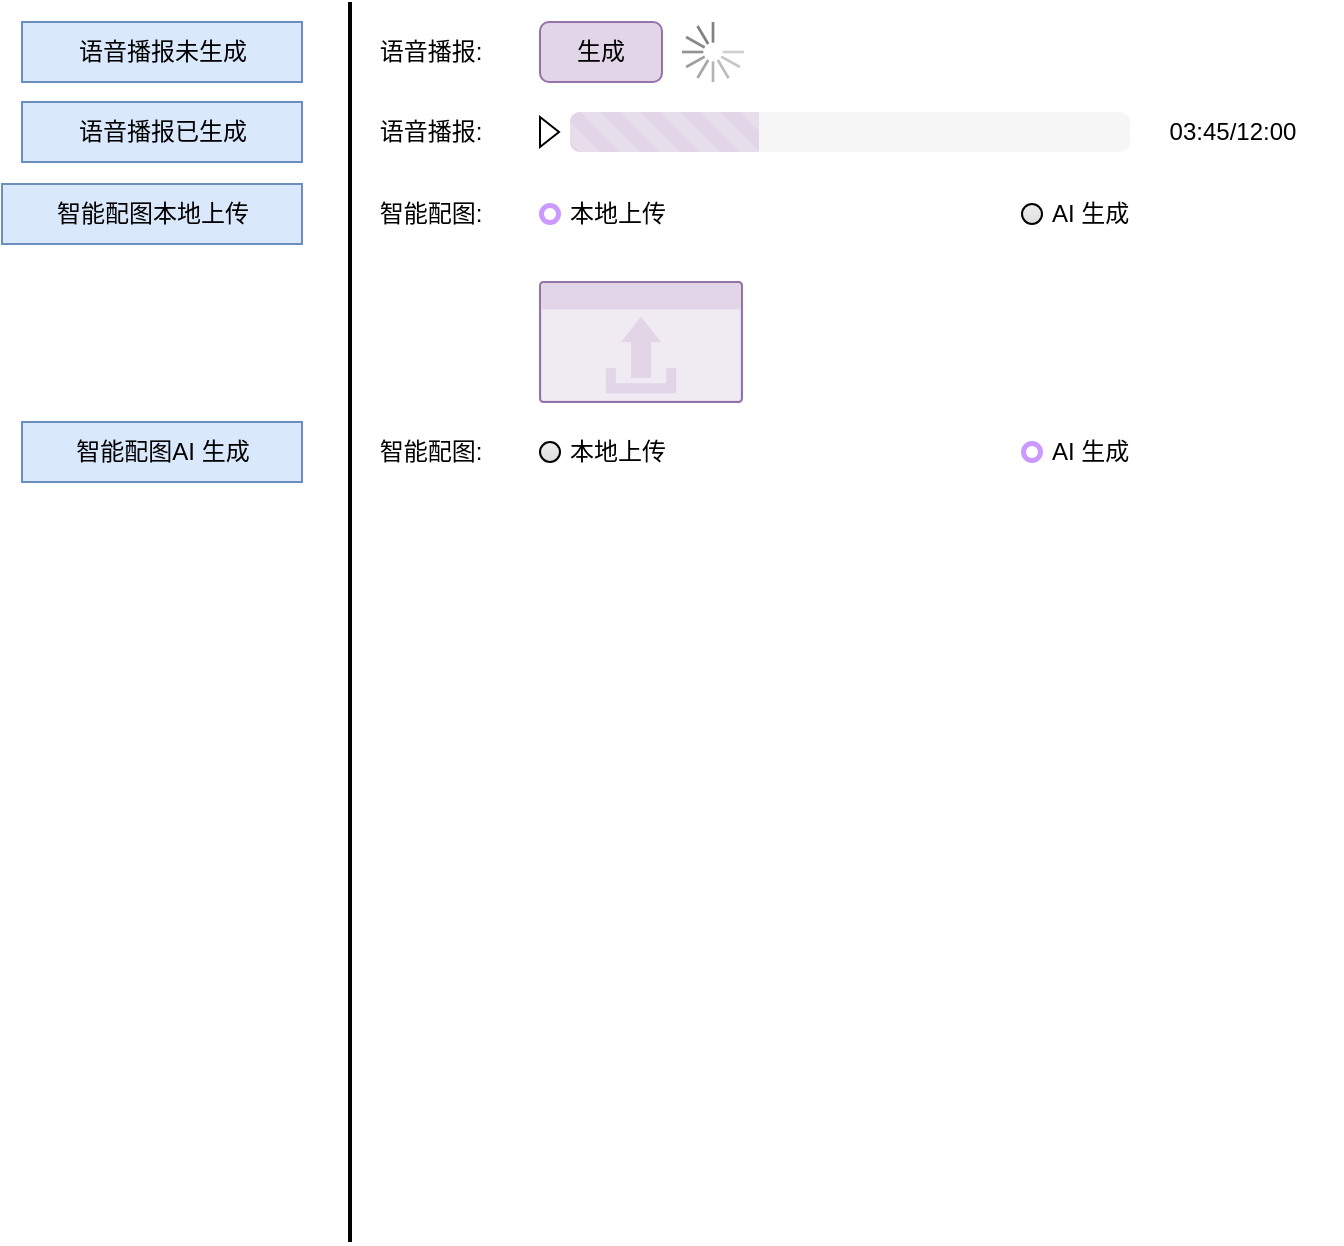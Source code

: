 <mxfile version="28.1.1">
  <diagram name="第 1 页" id="DTtT9IPpg4GQT4QcD7Bd">
    <mxGraphModel dx="1623" dy="1782" grid="1" gridSize="10" guides="1" tooltips="1" connect="1" arrows="1" fold="1" page="1" pageScale="1" pageWidth="827" pageHeight="1169" math="0" shadow="0">
      <root>
        <mxCell id="0" />
        <mxCell id="1" parent="0" />
        <mxCell id="SEgLIBY97gqthVeN694w-1" value="生成" style="rounded=1;whiteSpace=wrap;html=1;fillColor=#e1d5e7;strokeColor=#9673a6;" parent="1" vertex="1">
          <mxGeometry x="259" y="10" width="61" height="30" as="geometry" />
        </mxCell>
        <mxCell id="SEgLIBY97gqthVeN694w-3" value="语音播报:" style="text;html=1;align=center;verticalAlign=middle;resizable=0;points=[];autosize=1;strokeColor=none;fillColor=none;" parent="1" vertex="1">
          <mxGeometry x="159" y="10" width="90" height="30" as="geometry" />
        </mxCell>
        <mxCell id="SEgLIBY97gqthVeN694w-4" value="" style="line;strokeWidth=2;direction=south;html=1;" parent="1" vertex="1">
          <mxGeometry x="159" width="10" height="620" as="geometry" />
        </mxCell>
        <mxCell id="UcEApI665H0bDD94vmd7-1" value="语音播报未生成" style="text;html=1;align=center;verticalAlign=middle;resizable=0;points=[];autosize=1;strokeColor=#6c8ebf;fillColor=#dae8fc;" vertex="1" parent="1">
          <mxGeometry y="10" width="140" height="30" as="geometry" />
        </mxCell>
        <mxCell id="UcEApI665H0bDD94vmd7-2" value="语音播报已生成" style="text;html=1;align=center;verticalAlign=middle;resizable=0;points=[];autosize=1;strokeColor=#6c8ebf;fillColor=#dae8fc;" vertex="1" parent="1">
          <mxGeometry y="50" width="140" height="30" as="geometry" />
        </mxCell>
        <mxCell id="UcEApI665H0bDD94vmd7-3" value="语音播报:" style="text;html=1;align=center;verticalAlign=middle;resizable=0;points=[];autosize=1;strokeColor=none;fillColor=none;" vertex="1" parent="1">
          <mxGeometry x="159" y="50" width="90" height="30" as="geometry" />
        </mxCell>
        <mxCell id="UcEApI665H0bDD94vmd7-8" value="" style="verticalLabelPosition=bottom;shadow=0;dashed=0;align=center;html=1;verticalAlign=top;strokeWidth=1;shape=mxgraph.mockup.misc.loading_circle_2;pointerEvents=1" vertex="1" parent="1">
          <mxGeometry x="330" y="10" width="31" height="30" as="geometry" />
        </mxCell>
        <mxCell id="UcEApI665H0bDD94vmd7-11" value="智能配图:" style="text;html=1;align=center;verticalAlign=middle;resizable=0;points=[];autosize=1;strokeColor=none;fillColor=none;" vertex="1" parent="1">
          <mxGeometry x="159" y="91" width="90" height="30" as="geometry" />
        </mxCell>
        <mxCell id="UcEApI665H0bDD94vmd7-12" value="03:45/12:00" style="text;html=1;align=center;verticalAlign=middle;resizable=0;points=[];autosize=1;strokeColor=none;fillColor=none;" vertex="1" parent="1">
          <mxGeometry x="550" y="50" width="110" height="30" as="geometry" />
        </mxCell>
        <mxCell id="UcEApI665H0bDD94vmd7-13" value="" style="html=1;shadow=0;dashed=0;shape=mxgraph.bootstrap.rrect;rSize=5;strokeColor=none;fillColor=#f6f6f6;whiteSpace=wrap;" vertex="1" parent="1">
          <mxGeometry x="274" y="55" width="280" height="20" as="geometry" />
        </mxCell>
        <mxCell id="UcEApI665H0bDD94vmd7-14" value="" style="html=1;shadow=0;dashed=0;shape=mxgraph.bootstrap.leftButtonStriped;fillColor=#e1d5e7;whiteSpace=wrap;strokeColor=#9673a6;" vertex="1" parent="UcEApI665H0bDD94vmd7-13">
          <mxGeometry width="94.5" height="20" as="geometry" />
        </mxCell>
        <mxCell id="UcEApI665H0bDD94vmd7-5" value="" style="triangle;html=1;whiteSpace=wrap;" vertex="1" parent="1">
          <mxGeometry x="259" y="57.5" width="9.5" height="15" as="geometry" />
        </mxCell>
        <mxCell id="UcEApI665H0bDD94vmd7-16" value="本地上传" style="html=1;shadow=0;dashed=0;shape=mxgraph.bootstrap.radioButton2;labelPosition=right;verticalLabelPosition=middle;align=left;verticalAlign=middle;gradientColor=#DEDEDE;fillColor=#EDEDED;checked=1;spacing=5;checkedFill=#CC99FF;checkedStroke=#ffffff;" vertex="1" parent="1">
          <mxGeometry x="259" y="101" width="10" height="10" as="geometry" />
        </mxCell>
        <mxCell id="UcEApI665H0bDD94vmd7-24" value="AI 生成" style="html=1;shadow=0;dashed=0;shape=mxgraph.bootstrap.radioButton2;labelPosition=right;verticalLabelPosition=middle;align=left;verticalAlign=middle;gradientColor=#DEDEDE;fillColor=#EDEDED;checked=0;spacing=5;checkedFill=#0085FC;checkedStroke=#ffffff;" vertex="1" parent="1">
          <mxGeometry x="500" y="101" width="10" height="10" as="geometry" />
        </mxCell>
        <mxCell id="UcEApI665H0bDD94vmd7-30" value="" style="html=1;whiteSpace=wrap;strokeColor=#9673a6;fillColor=#e1d5e7;labelPosition=center;verticalLabelPosition=middle;verticalAlign=top;align=center;fontSize=12;outlineConnect=0;spacingTop=-6;sketch=0;shape=mxgraph.sitemap.upload;" vertex="1" parent="1">
          <mxGeometry x="259" y="140" width="101" height="60" as="geometry" />
        </mxCell>
        <mxCell id="UcEApI665H0bDD94vmd7-31" value="智能配图本地上传" style="text;html=1;align=center;verticalAlign=middle;resizable=0;points=[];autosize=1;strokeColor=#6c8ebf;fillColor=#dae8fc;" vertex="1" parent="1">
          <mxGeometry x="-10" y="91" width="150" height="30" as="geometry" />
        </mxCell>
        <mxCell id="UcEApI665H0bDD94vmd7-32" value="智能配图AI 生成" style="text;html=1;align=center;verticalAlign=middle;resizable=0;points=[];autosize=1;strokeColor=#6c8ebf;fillColor=#dae8fc;" vertex="1" parent="1">
          <mxGeometry y="210" width="140" height="30" as="geometry" />
        </mxCell>
        <mxCell id="UcEApI665H0bDD94vmd7-34" value="本地上传" style="html=1;shadow=0;dashed=0;shape=mxgraph.bootstrap.radioButton2;labelPosition=right;verticalLabelPosition=middle;align=left;verticalAlign=middle;gradientColor=#DEDEDE;fillColor=#EDEDED;checked=0;spacing=5;checkedFill=#CC99FF;checkedStroke=#ffffff;" vertex="1" parent="1">
          <mxGeometry x="259" y="220" width="10" height="10" as="geometry" />
        </mxCell>
        <mxCell id="UcEApI665H0bDD94vmd7-35" value="AI 生成" style="html=1;shadow=0;dashed=0;shape=mxgraph.bootstrap.radioButton2;labelPosition=right;verticalLabelPosition=middle;align=left;verticalAlign=middle;fillColor=#e1d5e7;checked=1;spacing=5;checkedFill=#CC99FF;checkedStroke=#ffffff;strokeColor=#9673a6;" vertex="1" parent="1">
          <mxGeometry x="500" y="220" width="10" height="10" as="geometry" />
        </mxCell>
        <mxCell id="UcEApI665H0bDD94vmd7-36" value="智能配图:" style="text;html=1;align=center;verticalAlign=middle;resizable=0;points=[];autosize=1;strokeColor=none;fillColor=none;" vertex="1" parent="1">
          <mxGeometry x="159" y="210" width="90" height="30" as="geometry" />
        </mxCell>
      </root>
    </mxGraphModel>
  </diagram>
</mxfile>
